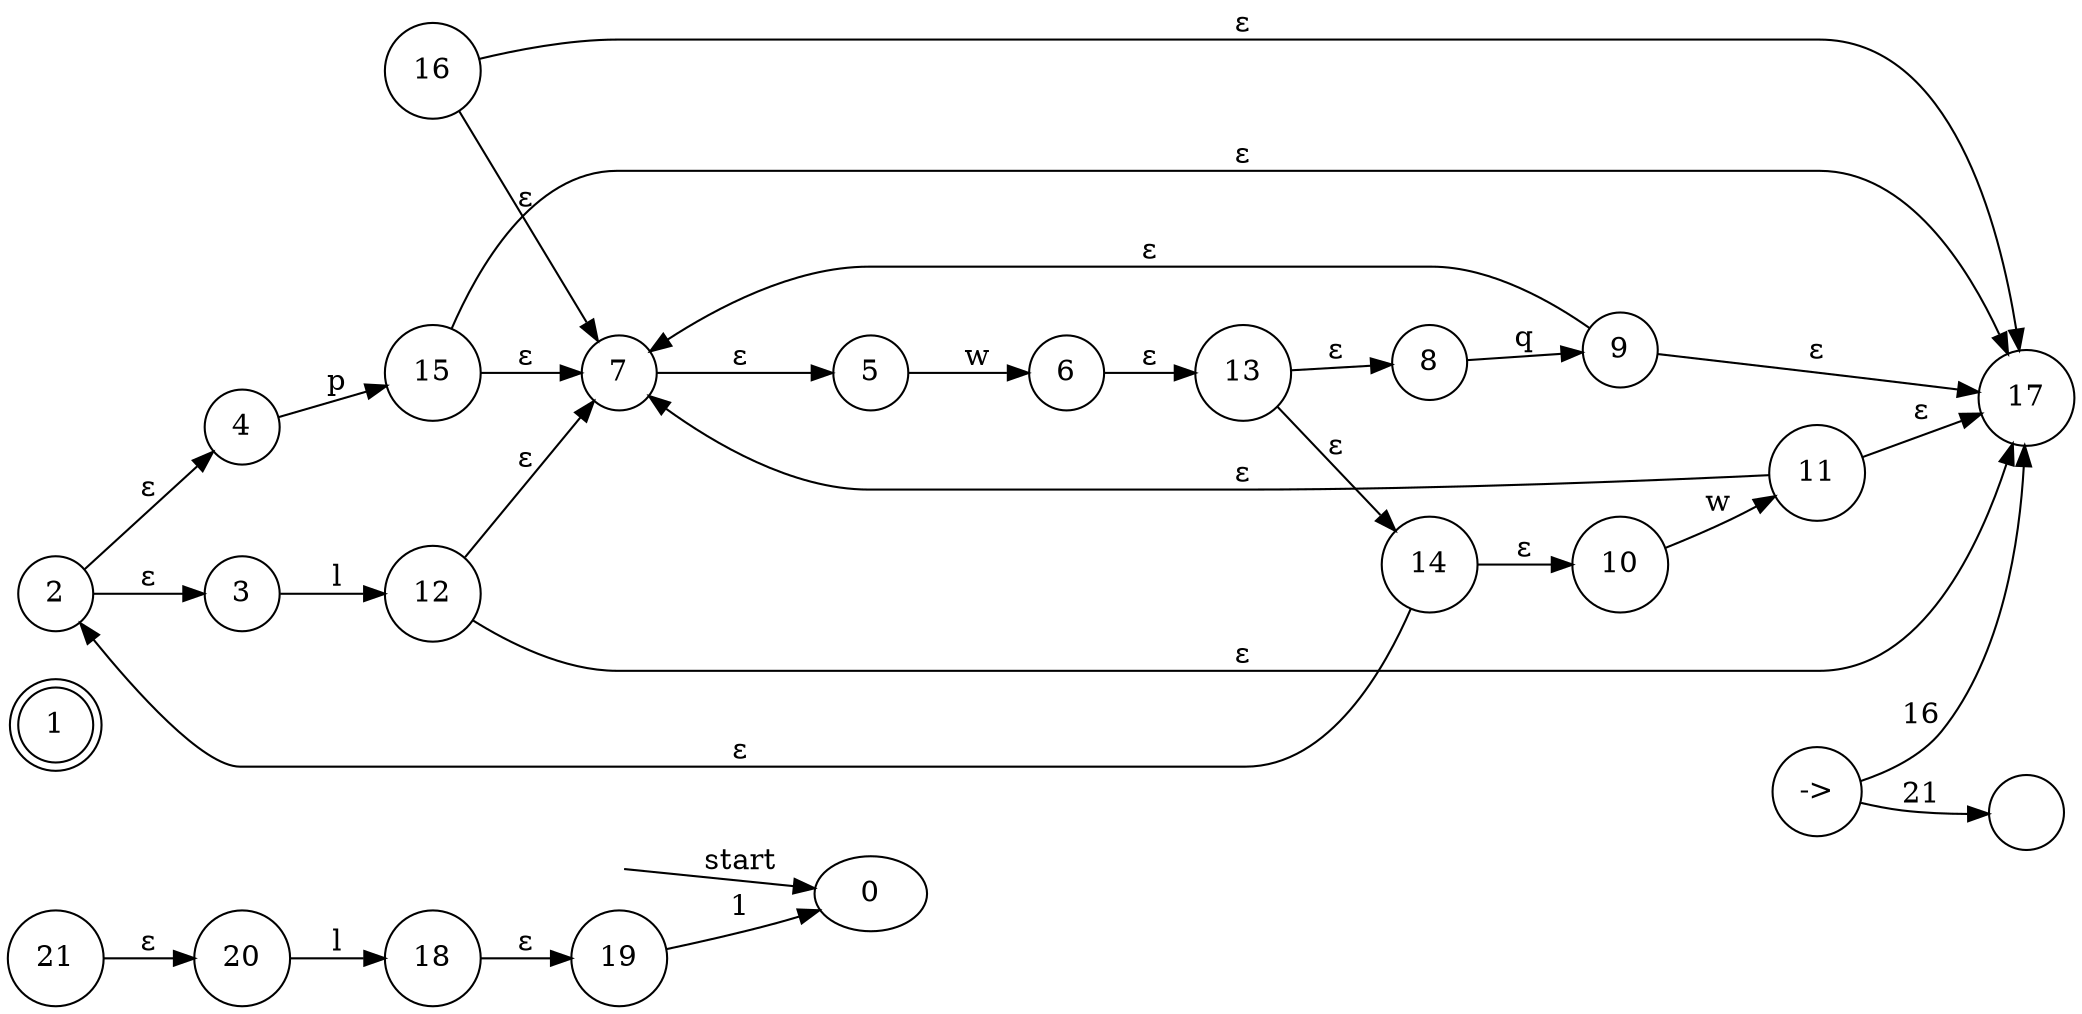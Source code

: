 digraph enfa {
    rankdir = LR;
    __start [style = invis, shape = point];
    __start -> "0" [ label = "start" ];
    node [shape = doublecircle]; "1"
    node [shape = circle];
    "2" -> "3" [ label = "&epsilon;" ];
    "2" -> "4" [ label = "&epsilon;" ];
    "13" -> "8" [ label = "&epsilon;" ];
    "13" -> "14" [ label = "&epsilon;" ];
    "5" -> "6" [ label = "w" ];
    "7" -> "5" [ label = "&epsilon;" ];
    "8" -> "9" [ label = "q" ];
    "10" -> "11" [ label = "w" ];
    "3" -> "12" [ label = "l" ];
    "6" -> "13" [ label = "&epsilon;" ];
    "4" -> "15" [ label = "p" ];
    "14" -> "10" [ label = "&epsilon;" ];
    "14" -> "2" [ label = "&epsilon;" ];
    "->" -> "" [ label = "21" ];
    "16" -> "7" [ label = "&epsilon;" ];
    "16" -> "17" [ label = "&epsilon;" ];
    "20" -> "18" [ label = "l" ];
    "9" -> "7" [ label = "&epsilon;" ];
    "9" -> "17" [ label = "&epsilon;" ];
    "11" -> "7" [ label = "&epsilon;" ];
    "11" -> "17" [ label = "&epsilon;" ];
    "12" -> "7" [ label = "&epsilon;" ];
    "12" -> "17" [ label = "&epsilon;" ];
    "15" -> "7" [ label = "&epsilon;" ];
    "15" -> "17" [ label = "&epsilon;" ];
    "->" -> "17" [ label = "16" ];
    "21" -> "20" [ label = "&epsilon;" ];
    "18" -> "19" [ label = "&epsilon;" ];
    "19" -> "0" [ label = "1" ];
}
